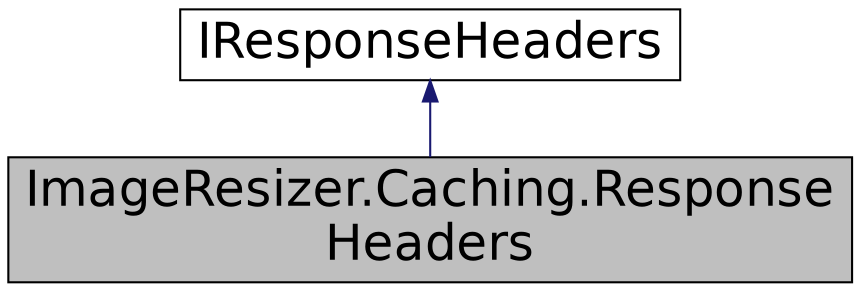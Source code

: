 digraph "ImageResizer.Caching.ResponseHeaders"
{
  edge [fontname="Helvetica",fontsize="24",labelfontname="Helvetica",labelfontsize="24"];
  node [fontname="Helvetica",fontsize="24",shape=record];
  Node1 [label="ImageResizer.Caching.Response\lHeaders",height=0.2,width=0.4,color="black", fillcolor="grey75", style="filled" fontcolor="black"];
  Node2 -> Node1 [dir="back",color="midnightblue",fontsize="24",style="solid",fontname="Helvetica"];
  Node2 [label="IResponseHeaders",height=0.2,width=0.4,color="black", fillcolor="white", style="filled",URL="$interface_image_resizer_1_1_caching_1_1_i_response_headers.html",tooltip="Allows customization of response headers for a processed image, as well as configuration of the cachi..."];
}
